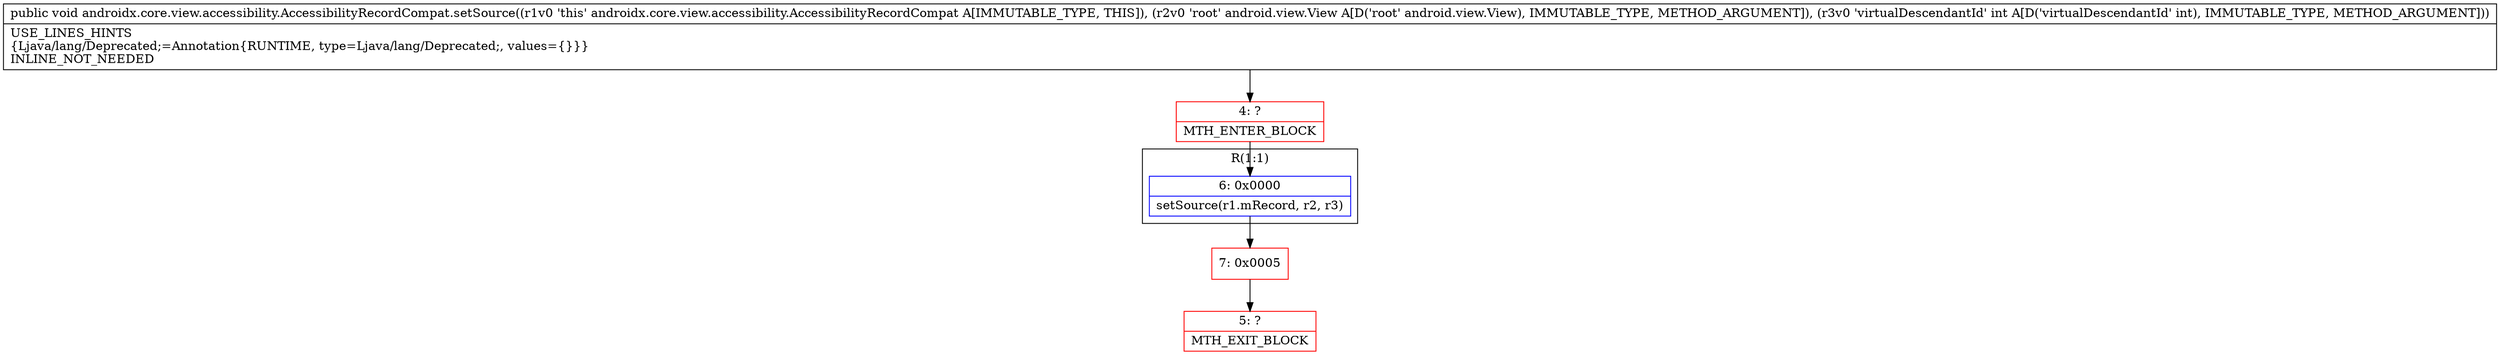 digraph "CFG forandroidx.core.view.accessibility.AccessibilityRecordCompat.setSource(Landroid\/view\/View;I)V" {
subgraph cluster_Region_1332287143 {
label = "R(1:1)";
node [shape=record,color=blue];
Node_6 [shape=record,label="{6\:\ 0x0000|setSource(r1.mRecord, r2, r3)\l}"];
}
Node_4 [shape=record,color=red,label="{4\:\ ?|MTH_ENTER_BLOCK\l}"];
Node_7 [shape=record,color=red,label="{7\:\ 0x0005}"];
Node_5 [shape=record,color=red,label="{5\:\ ?|MTH_EXIT_BLOCK\l}"];
MethodNode[shape=record,label="{public void androidx.core.view.accessibility.AccessibilityRecordCompat.setSource((r1v0 'this' androidx.core.view.accessibility.AccessibilityRecordCompat A[IMMUTABLE_TYPE, THIS]), (r2v0 'root' android.view.View A[D('root' android.view.View), IMMUTABLE_TYPE, METHOD_ARGUMENT]), (r3v0 'virtualDescendantId' int A[D('virtualDescendantId' int), IMMUTABLE_TYPE, METHOD_ARGUMENT]))  | USE_LINES_HINTS\l\{Ljava\/lang\/Deprecated;=Annotation\{RUNTIME, type=Ljava\/lang\/Deprecated;, values=\{\}\}\}\lINLINE_NOT_NEEDED\l}"];
MethodNode -> Node_4;Node_6 -> Node_7;
Node_4 -> Node_6;
Node_7 -> Node_5;
}

